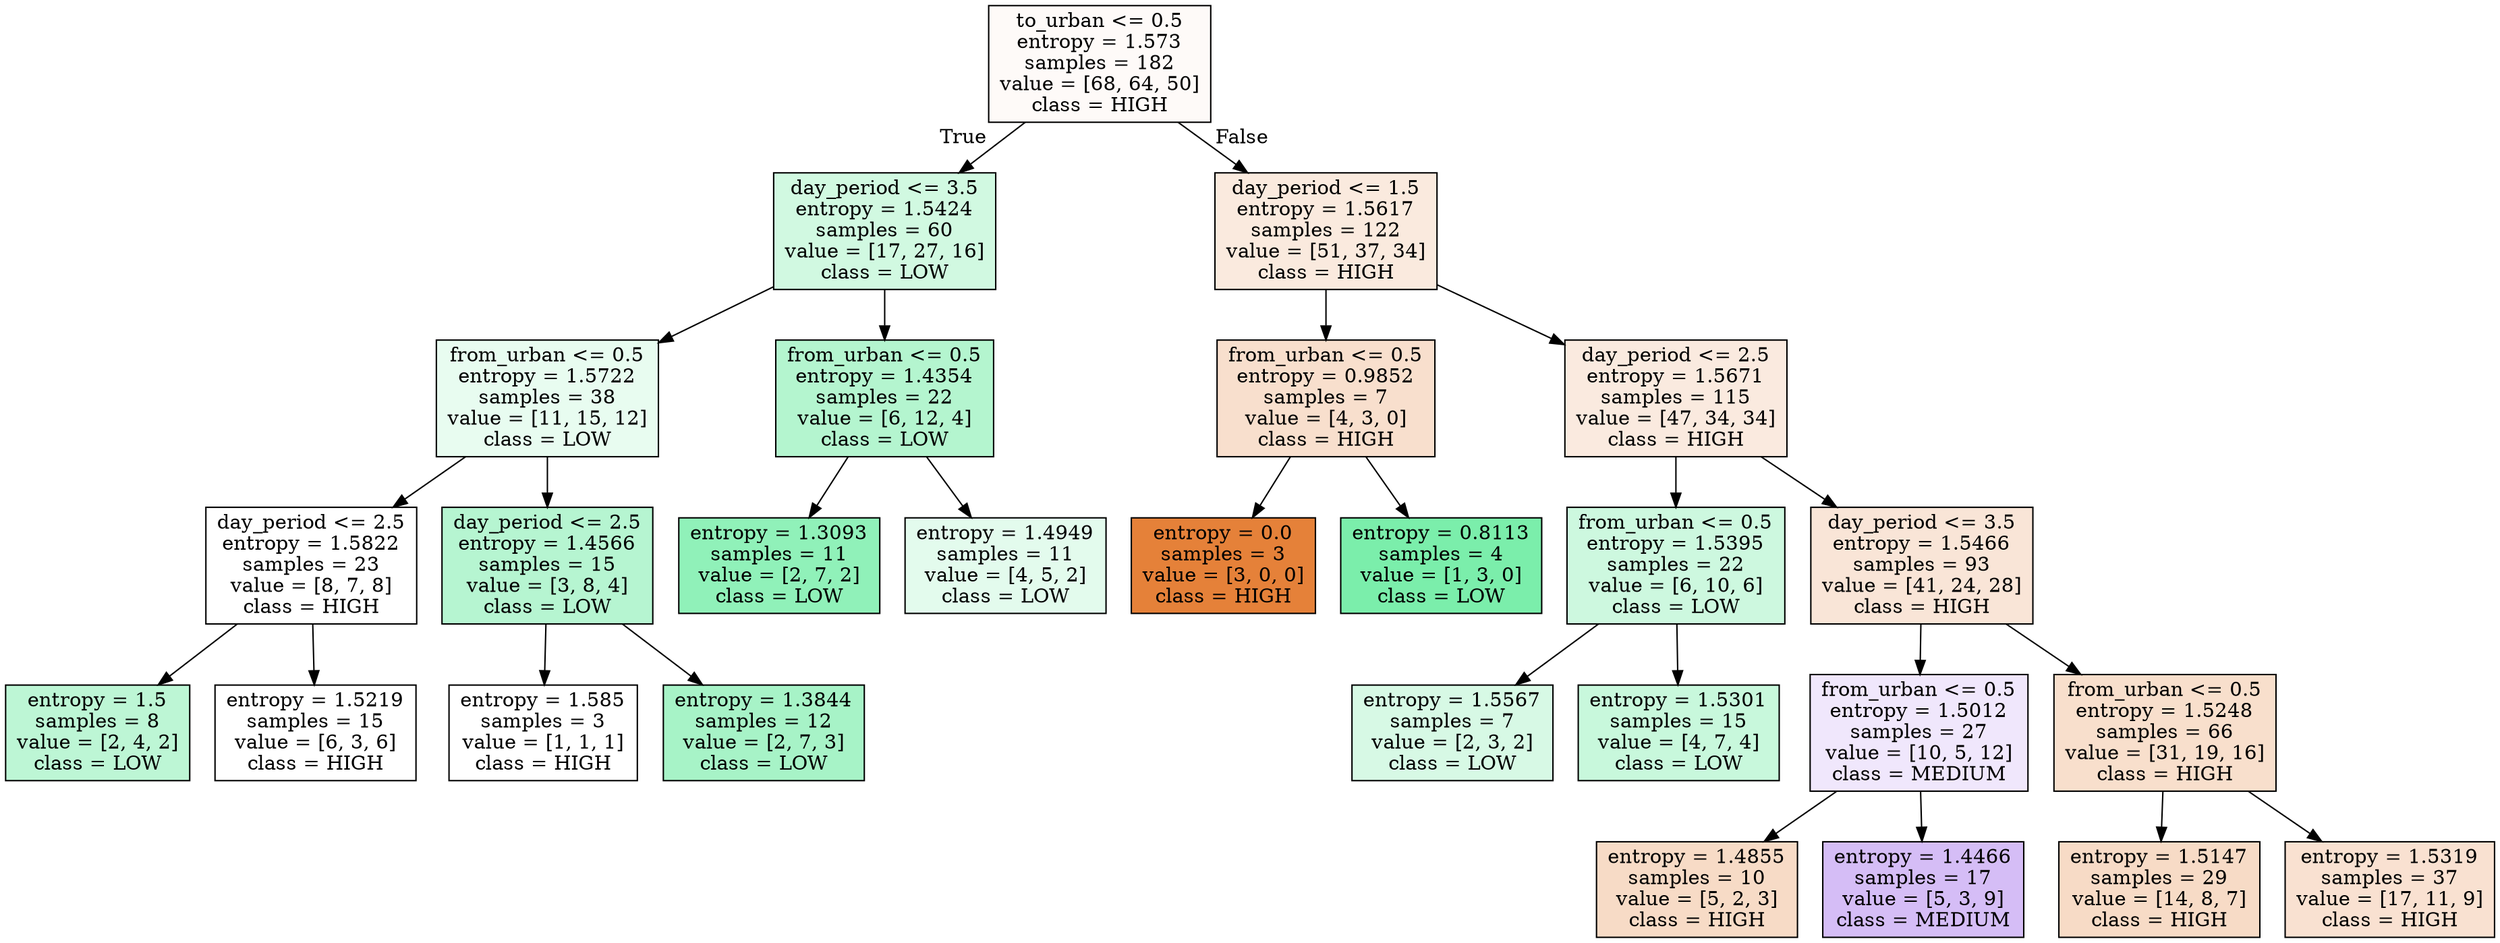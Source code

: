 digraph Tree {
node [shape=box, style="filled", color="black"] ;
0 [label="to_urban <= 0.5\nentropy = 1.573\nsamples = 182\nvalue = [68, 64, 50]\nclass = HIGH", fillcolor="#e5813909"] ;
1 [label="day_period <= 3.5\nentropy = 1.5424\nsamples = 60\nvalue = [17, 27, 16]\nclass = LOW", fillcolor="#39e5813b"] ;
0 -> 1 [labeldistance=2.5, labelangle=45, headlabel="True"] ;
2 [label="from_urban <= 0.5\nentropy = 1.5722\nsamples = 38\nvalue = [11, 15, 12]\nclass = LOW", fillcolor="#39e5811d"] ;
1 -> 2 ;
3 [label="day_period <= 2.5\nentropy = 1.5822\nsamples = 23\nvalue = [8, 7, 8]\nclass = HIGH", fillcolor="#e5813900"] ;
2 -> 3 ;
4 [label="entropy = 1.5\nsamples = 8\nvalue = [2, 4, 2]\nclass = LOW", fillcolor="#39e58155"] ;
3 -> 4 ;
5 [label="entropy = 1.5219\nsamples = 15\nvalue = [6, 3, 6]\nclass = HIGH", fillcolor="#e5813900"] ;
3 -> 5 ;
6 [label="day_period <= 2.5\nentropy = 1.4566\nsamples = 15\nvalue = [3, 8, 4]\nclass = LOW", fillcolor="#39e5815d"] ;
2 -> 6 ;
7 [label="entropy = 1.585\nsamples = 3\nvalue = [1, 1, 1]\nclass = HIGH", fillcolor="#e5813900"] ;
6 -> 7 ;
8 [label="entropy = 1.3844\nsamples = 12\nvalue = [2, 7, 3]\nclass = LOW", fillcolor="#39e58171"] ;
6 -> 8 ;
9 [label="from_urban <= 0.5\nentropy = 1.4354\nsamples = 22\nvalue = [6, 12, 4]\nclass = LOW", fillcolor="#39e58160"] ;
1 -> 9 ;
10 [label="entropy = 1.3093\nsamples = 11\nvalue = [2, 7, 2]\nclass = LOW", fillcolor="#39e5818e"] ;
9 -> 10 ;
11 [label="entropy = 1.4949\nsamples = 11\nvalue = [4, 5, 2]\nclass = LOW", fillcolor="#39e58124"] ;
9 -> 11 ;
12 [label="day_period <= 1.5\nentropy = 1.5617\nsamples = 122\nvalue = [51, 37, 34]\nclass = HIGH", fillcolor="#e581392a"] ;
0 -> 12 [labeldistance=2.5, labelangle=-45, headlabel="False"] ;
13 [label="from_urban <= 0.5\nentropy = 0.9852\nsamples = 7\nvalue = [4, 3, 0]\nclass = HIGH", fillcolor="#e5813940"] ;
12 -> 13 ;
14 [label="entropy = 0.0\nsamples = 3\nvalue = [3, 0, 0]\nclass = HIGH", fillcolor="#e58139ff"] ;
13 -> 14 ;
15 [label="entropy = 0.8113\nsamples = 4\nvalue = [1, 3, 0]\nclass = LOW", fillcolor="#39e581aa"] ;
13 -> 15 ;
16 [label="day_period <= 2.5\nentropy = 1.5671\nsamples = 115\nvalue = [47, 34, 34]\nclass = HIGH", fillcolor="#e5813929"] ;
12 -> 16 ;
17 [label="from_urban <= 0.5\nentropy = 1.5395\nsamples = 22\nvalue = [6, 10, 6]\nclass = LOW", fillcolor="#39e58140"] ;
16 -> 17 ;
18 [label="entropy = 1.5567\nsamples = 7\nvalue = [2, 3, 2]\nclass = LOW", fillcolor="#39e58133"] ;
17 -> 18 ;
19 [label="entropy = 1.5301\nsamples = 15\nvalue = [4, 7, 4]\nclass = LOW", fillcolor="#39e58146"] ;
17 -> 19 ;
20 [label="day_period <= 3.5\nentropy = 1.5466\nsamples = 93\nvalue = [41, 24, 28]\nclass = HIGH", fillcolor="#e5813933"] ;
16 -> 20 ;
21 [label="from_urban <= 0.5\nentropy = 1.5012\nsamples = 27\nvalue = [10, 5, 12]\nclass = MEDIUM", fillcolor="#8139e51e"] ;
20 -> 21 ;
22 [label="entropy = 1.4855\nsamples = 10\nvalue = [5, 2, 3]\nclass = HIGH", fillcolor="#e5813949"] ;
21 -> 22 ;
23 [label="entropy = 1.4466\nsamples = 17\nvalue = [5, 3, 9]\nclass = MEDIUM", fillcolor="#8139e555"] ;
21 -> 23 ;
24 [label="from_urban <= 0.5\nentropy = 1.5248\nsamples = 66\nvalue = [31, 19, 16]\nclass = HIGH", fillcolor="#e5813941"] ;
20 -> 24 ;
25 [label="entropy = 1.5147\nsamples = 29\nvalue = [14, 8, 7]\nclass = HIGH", fillcolor="#e5813949"] ;
24 -> 25 ;
26 [label="entropy = 1.5319\nsamples = 37\nvalue = [17, 11, 9]\nclass = HIGH", fillcolor="#e581393b"] ;
24 -> 26 ;
}
